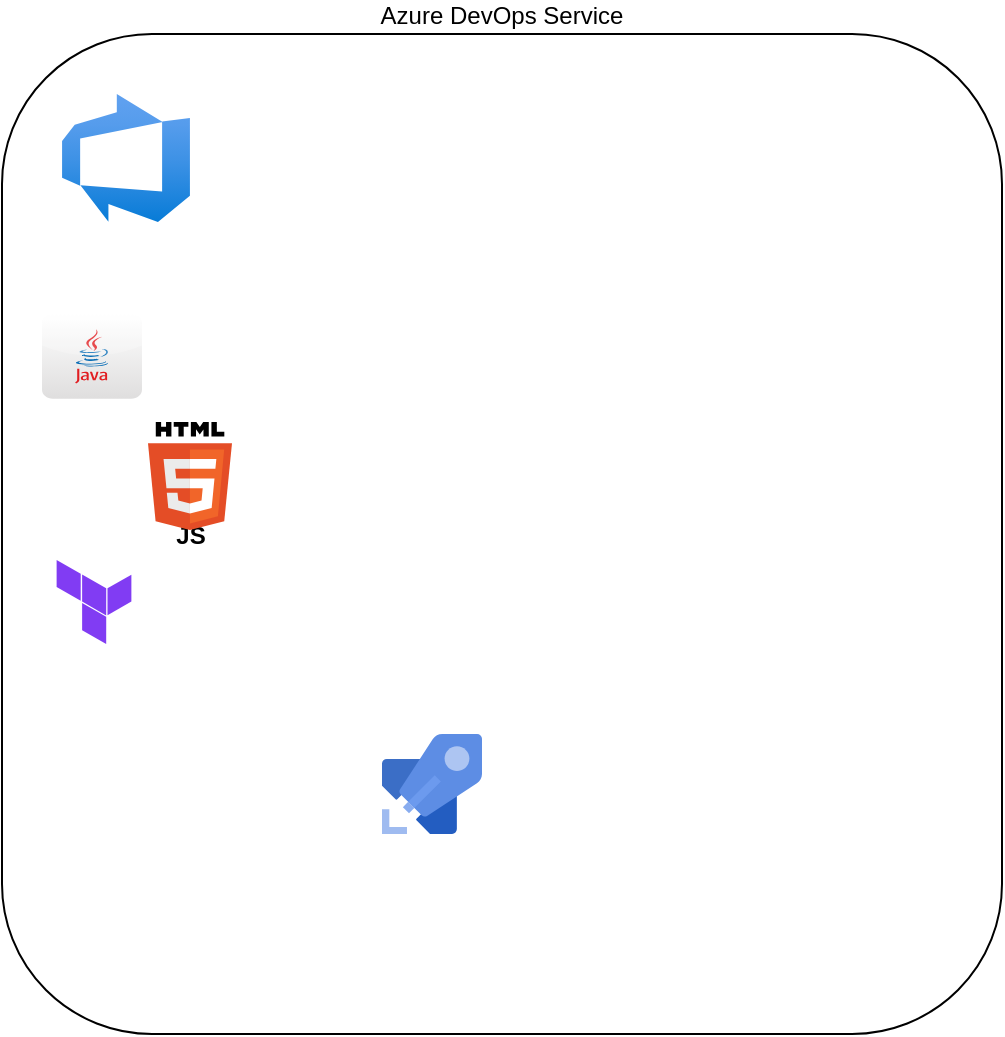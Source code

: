 <mxfile version="20.8.11" type="github">
  <diagram name="Page-1" id="LcDqU5_3rsTCRH76cfYo">
    <mxGraphModel dx="1194" dy="720" grid="1" gridSize="10" guides="1" tooltips="1" connect="1" arrows="1" fold="1" page="1" pageScale="1" pageWidth="850" pageHeight="1100" math="0" shadow="0">
      <root>
        <mxCell id="0" />
        <mxCell id="1" parent="0" />
        <mxCell id="ZxBpggw0FfztZKoau5qU-1" value="Azure DevOps Service" style="rounded=1;whiteSpace=wrap;html=1;align=center;labelPosition=center;verticalLabelPosition=top;verticalAlign=bottom;" parent="1" vertex="1">
          <mxGeometry x="50" y="100" width="500" height="500" as="geometry" />
        </mxCell>
        <mxCell id="ZxBpggw0FfztZKoau5qU-2" value="" style="aspect=fixed;html=1;points=[];align=center;image;fontSize=12;image=img/lib/azure2/devops/Azure_DevOps.svg;" parent="1" vertex="1">
          <mxGeometry x="80" y="130" width="64" height="64" as="geometry" />
        </mxCell>
        <mxCell id="ZxBpggw0FfztZKoau5qU-3" value="" style="sketch=0;aspect=fixed;html=1;points=[];align=center;image;fontSize=12;image=img/lib/mscae/Azure_Pipelines.svg;" parent="1" vertex="1">
          <mxGeometry x="240" y="450" width="50" height="50" as="geometry" />
        </mxCell>
        <mxCell id="ZxBpggw0FfztZKoau5qU-4" value="" style="shape=image;html=1;verticalAlign=top;verticalLabelPosition=bottom;labelBackgroundColor=#ffffff;imageAspect=0;aspect=fixed;image=https://cdn0.iconfinder.com/data/icons/long-shadow-web-icons/512/angular-128.png" parent="1" vertex="1">
          <mxGeometry x="70" y="300" width="48" height="48" as="geometry" />
        </mxCell>
        <mxCell id="ZxBpggw0FfztZKoau5qU-5" value="" style="dashed=0;outlineConnect=0;html=1;align=center;labelPosition=center;verticalLabelPosition=bottom;verticalAlign=top;shape=mxgraph.webicons.java;gradientColor=#DFDEDE" parent="1" vertex="1">
          <mxGeometry x="70" y="240" width="50" height="42.4" as="geometry" />
        </mxCell>
        <mxCell id="ZxBpggw0FfztZKoau5qU-6" value="JS" style="shape=image;html=1;verticalAlign=bottom;verticalLabelPosition=top;labelBackgroundColor=#ffffff;imageAspect=0;aspect=fixed;image=https://cdn0.iconfinder.com/data/icons/long-shadow-web-icons/512/javascript-128.png;labelPosition=center;align=center;fontStyle=1" parent="1" vertex="1">
          <mxGeometry x="120" y="360" width="48" height="48" as="geometry" />
        </mxCell>
        <mxCell id="Ks3pj2gpdTDfKUcoMdgc-1" value="" style="shape=image;verticalLabelPosition=bottom;labelBackgroundColor=default;verticalAlign=top;aspect=fixed;imageAspect=0;image=data:image/svg+xml,PHN2ZyB4bWxucz0iaHR0cDovL3d3dy53My5vcmcvMjAwMC9zdmciIHZpZXdCb3g9IjAgMCAzMiAzMiI+PGcgZmlsbD0iIzgxM2NmMyI+PHBhdGggZD0ibTEyLjA0MiA2Ljg1OCA4LjAyOSA0LjU5djkuMDE0bC04LjAyOS00LjU5NHoiLz48cGF0aCBkPSJtMjAuNSAyMC40MTUgNy45NTktNC41NzV2LTguOTUzbC03Ljk1OSA0LjU0MnoiLz48cGF0aCBkPSJtMy41NDEgMTEuMDEgOC4wMyA0LjU4OXYtOS4wMDlsLTguMDMtNC41OXoiLz48cGF0aCBkPSJtMTIuMDQyIDI1LjQxIDguMDI5IDQuNTl2LTkuMDQzbC04LjAyOS00LjU4OXoiLz48L2c+PC9zdmc+;" vertex="1" parent="1">
          <mxGeometry x="72" y="360" width="48" height="48" as="geometry" />
        </mxCell>
        <mxCell id="Ks3pj2gpdTDfKUcoMdgc-2" value="" style="dashed=0;outlineConnect=0;html=1;align=center;labelPosition=center;verticalLabelPosition=bottom;verticalAlign=top;shape=mxgraph.weblogos.html5" vertex="1" parent="1">
          <mxGeometry x="123" y="294" width="42" height="54" as="geometry" />
        </mxCell>
      </root>
    </mxGraphModel>
  </diagram>
</mxfile>
